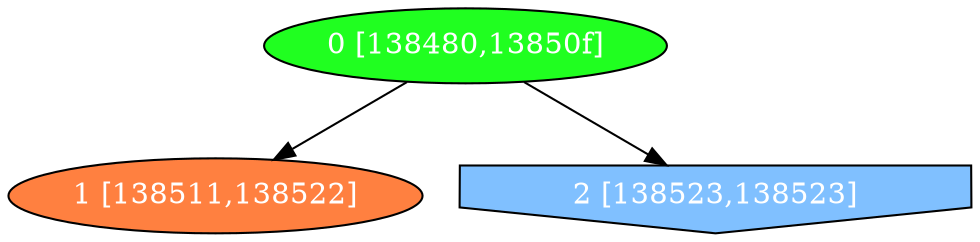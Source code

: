 diGraph libnss3{
	libnss3_0  [style=filled fillcolor="#20FF20" fontcolor="#ffffff" shape=oval label="0 [138480,13850f]"]
	libnss3_1  [style=filled fillcolor="#FF8040" fontcolor="#ffffff" shape=oval label="1 [138511,138522]"]
	libnss3_2  [style=filled fillcolor="#80C0FF" fontcolor="#ffffff" shape=invhouse label="2 [138523,138523]"]

	libnss3_0 -> libnss3_1
	libnss3_0 -> libnss3_2
}